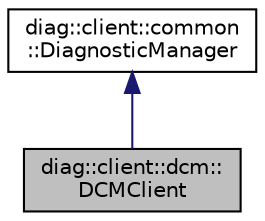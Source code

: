 digraph "diag::client::dcm::DCMClient"
{
 // LATEX_PDF_SIZE
  edge [fontname="Helvetica",fontsize="10",labelfontname="Helvetica",labelfontsize="10"];
  node [fontname="Helvetica",fontsize="10",shape=record];
  Node1 [label="diag::client::dcm::\lDCMClient",height=0.2,width=0.4,color="black", fillcolor="grey75", style="filled", fontcolor="black",tooltip="Class to create Diagnostic Manager Client functionality."];
  Node2 -> Node1 [dir="back",color="midnightblue",fontsize="10",style="solid",fontname="Helvetica"];
  Node2 [label="diag::client::common\l::DiagnosticManager",height=0.2,width=0.4,color="black", fillcolor="white", style="filled",URL="$classdiag_1_1client_1_1common_1_1DiagnosticManager.html",tooltip="Parent class to create Diagnostic Manager."];
}
